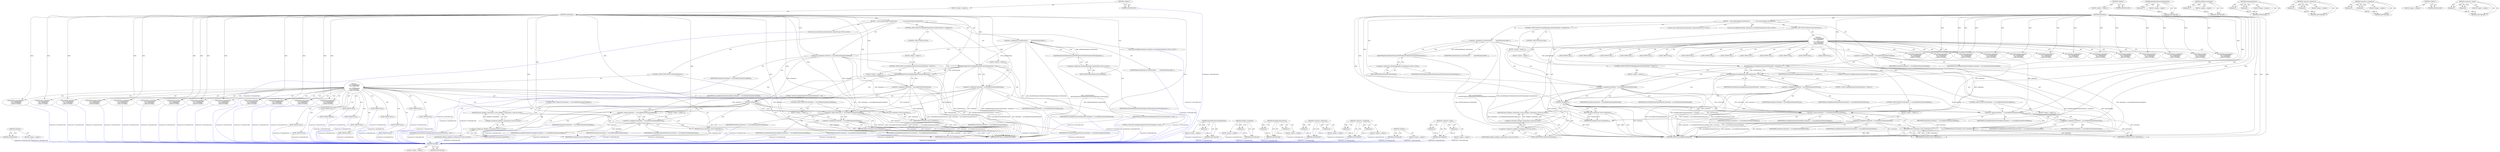digraph "&lt;operator&gt;.equals" {
vulnerable_140 [label=<(METHOD,roleValue)>];
vulnerable_141 [label=<(BLOCK,&lt;empty&gt;,&lt;empty&gt;)>];
vulnerable_142 [label=<(METHOD_RETURN,ANY)>];
vulnerable_6 [label=<(METHOD,&lt;global&gt;)<SUB>1</SUB>>];
vulnerable_7 [label=<(BLOCK,&lt;empty&gt;,&lt;empty&gt;)<SUB>1</SUB>>];
vulnerable_8 [label=<(METHOD,orientation)<SUB>1</SUB>>];
vulnerable_9 [label=<(BLOCK,{
   const AtomicString&amp; ariaOrientation =
    ...,{
   const AtomicString&amp; ariaOrientation =
    ...)<SUB>1</SUB>>];
vulnerable_10 [label="<(LOCAL,const AtomicString ariaOrientation: AtomicString)<SUB>2</SUB>>"];
vulnerable_11 [label=<(&lt;operator&gt;.assignment,&amp; ariaOrientation =
       getAOMPropertyOrARIA...)<SUB>2</SUB>>];
vulnerable_12 [label=<(IDENTIFIER,ariaOrientation,&amp; ariaOrientation =
       getAOMPropertyOrARIA...)<SUB>2</SUB>>];
vulnerable_13 [label=<(getAOMPropertyOrARIAAttribute,getAOMPropertyOrARIAAttribute(AOMStringProperty...)<SUB>3</SUB>>];
vulnerable_14 [label="<(&lt;operator&gt;.fieldAccess,AOMStringProperty::kOrientation)<SUB>3</SUB>>"];
vulnerable_15 [label=<(IDENTIFIER,AOMStringProperty,getAOMPropertyOrARIAAttribute(AOMStringProperty...)<SUB>3</SUB>>];
vulnerable_16 [label=<(FIELD_IDENTIFIER,kOrientation,kOrientation)<SUB>3</SUB>>];
vulnerable_17 [label="<(LOCAL,AccessibilityOrientation orientation: AccessibilityOrientation)<SUB>4</SUB>>"];
vulnerable_18 [label=<(&lt;operator&gt;.assignment,orientation = AccessibilityOrientationUndefined)<SUB>4</SUB>>];
vulnerable_19 [label=<(IDENTIFIER,orientation,orientation = AccessibilityOrientationUndefined)<SUB>4</SUB>>];
vulnerable_20 [label=<(IDENTIFIER,AccessibilityOrientationUndefined,orientation = AccessibilityOrientationUndefined)<SUB>4</SUB>>];
vulnerable_21 [label=<(CONTROL_STRUCTURE,IF,if (equalIgnoringCase(ariaOrientation, &quot;horizontal&quot;)))<SUB>5</SUB>>];
vulnerable_22 [label=<(equalIgnoringCase,equalIgnoringCase(ariaOrientation, &quot;horizontal&quot;))<SUB>5</SUB>>];
vulnerable_23 [label=<(IDENTIFIER,ariaOrientation,equalIgnoringCase(ariaOrientation, &quot;horizontal&quot;))<SUB>5</SUB>>];
vulnerable_24 [label=<(LITERAL,&quot;horizontal&quot;,equalIgnoringCase(ariaOrientation, &quot;horizontal&quot;))<SUB>5</SUB>>];
vulnerable_25 [label=<(BLOCK,&lt;empty&gt;,&lt;empty&gt;)<SUB>6</SUB>>];
vulnerable_26 [label=<(&lt;operator&gt;.assignment,orientation = AccessibilityOrientationHorizontal)<SUB>6</SUB>>];
vulnerable_27 [label=<(IDENTIFIER,orientation,orientation = AccessibilityOrientationHorizontal)<SUB>6</SUB>>];
vulnerable_28 [label=<(IDENTIFIER,AccessibilityOrientationHorizontal,orientation = AccessibilityOrientationHorizontal)<SUB>6</SUB>>];
vulnerable_29 [label=<(CONTROL_STRUCTURE,ELSE,else)<SUB>7</SUB>>];
vulnerable_30 [label=<(BLOCK,&lt;empty&gt;,&lt;empty&gt;)<SUB>7</SUB>>];
vulnerable_31 [label=<(CONTROL_STRUCTURE,IF,if (equalIgnoringCase(ariaOrientation, &quot;vertical&quot;)))<SUB>7</SUB>>];
vulnerable_32 [label=<(equalIgnoringCase,equalIgnoringCase(ariaOrientation, &quot;vertical&quot;))<SUB>7</SUB>>];
vulnerable_33 [label=<(IDENTIFIER,ariaOrientation,equalIgnoringCase(ariaOrientation, &quot;vertical&quot;))<SUB>7</SUB>>];
vulnerable_34 [label=<(LITERAL,&quot;vertical&quot;,equalIgnoringCase(ariaOrientation, &quot;vertical&quot;))<SUB>7</SUB>>];
vulnerable_35 [label=<(BLOCK,&lt;empty&gt;,&lt;empty&gt;)<SUB>8</SUB>>];
vulnerable_36 [label=<(&lt;operator&gt;.assignment,orientation = AccessibilityOrientationVertical)<SUB>8</SUB>>];
vulnerable_37 [label=<(IDENTIFIER,orientation,orientation = AccessibilityOrientationVertical)<SUB>8</SUB>>];
vulnerable_38 [label=<(IDENTIFIER,AccessibilityOrientationVertical,orientation = AccessibilityOrientationVertical)<SUB>8</SUB>>];
vulnerable_39 [label=<(CONTROL_STRUCTURE,SWITCH,switch(roleValue()))<SUB>10</SUB>>];
vulnerable_40 [label=<(roleValue,roleValue())<SUB>10</SUB>>];
vulnerable_41 [label="<(BLOCK,{
    case ComboBoxRole:
    case ListBoxRole:
...,{
    case ComboBoxRole:
    case ListBoxRole:
...)<SUB>10</SUB>>"];
vulnerable_42 [label=<(JUMP_TARGET,case)<SUB>11</SUB>>];
vulnerable_43 [label="<(IDENTIFIER,ComboBoxRole,{
    case ComboBoxRole:
    case ListBoxRole:
...)<SUB>11</SUB>>"];
vulnerable_44 [label=<(JUMP_TARGET,case)<SUB>12</SUB>>];
vulnerable_45 [label="<(IDENTIFIER,ListBoxRole,{
    case ComboBoxRole:
    case ListBoxRole:
...)<SUB>12</SUB>>"];
vulnerable_46 [label=<(JUMP_TARGET,case)<SUB>13</SUB>>];
vulnerable_47 [label="<(IDENTIFIER,MenuRole,{
    case ComboBoxRole:
    case ListBoxRole:
...)<SUB>13</SUB>>"];
vulnerable_48 [label=<(JUMP_TARGET,case)<SUB>14</SUB>>];
vulnerable_49 [label="<(IDENTIFIER,ScrollBarRole,{
    case ComboBoxRole:
    case ListBoxRole:
...)<SUB>14</SUB>>"];
vulnerable_50 [label=<(JUMP_TARGET,case)<SUB>15</SUB>>];
vulnerable_51 [label="<(IDENTIFIER,TreeRole,{
    case ComboBoxRole:
    case ListBoxRole:
...)<SUB>15</SUB>>"];
vulnerable_52 [label=<(CONTROL_STRUCTURE,IF,if (orientation == AccessibilityOrientationUndefined))<SUB>16</SUB>>];
vulnerable_53 [label=<(&lt;operator&gt;.equals,orientation == AccessibilityOrientationUndefined)<SUB>16</SUB>>];
vulnerable_54 [label=<(IDENTIFIER,orientation,orientation == AccessibilityOrientationUndefined)<SUB>16</SUB>>];
vulnerable_55 [label=<(IDENTIFIER,AccessibilityOrientationUndefined,orientation == AccessibilityOrientationUndefined)<SUB>16</SUB>>];
vulnerable_56 [label=<(BLOCK,&lt;empty&gt;,&lt;empty&gt;)<SUB>17</SUB>>];
vulnerable_57 [label=<(&lt;operator&gt;.assignment,orientation = AccessibilityOrientationVertical)<SUB>17</SUB>>];
vulnerable_58 [label=<(IDENTIFIER,orientation,orientation = AccessibilityOrientationVertical)<SUB>17</SUB>>];
vulnerable_59 [label=<(IDENTIFIER,AccessibilityOrientationVertical,orientation = AccessibilityOrientationVertical)<SUB>17</SUB>>];
vulnerable_60 [label=<(RETURN,return orientation;,return orientation;)<SUB>19</SUB>>];
vulnerable_61 [label=<(IDENTIFIER,orientation,return orientation;)<SUB>19</SUB>>];
vulnerable_62 [label=<(JUMP_TARGET,case)<SUB>20</SUB>>];
vulnerable_63 [label="<(IDENTIFIER,MenuBarRole,{
    case ComboBoxRole:
    case ListBoxRole:
...)<SUB>20</SUB>>"];
vulnerable_64 [label=<(JUMP_TARGET,case)<SUB>21</SUB>>];
vulnerable_65 [label="<(IDENTIFIER,SliderRole,{
    case ComboBoxRole:
    case ListBoxRole:
...)<SUB>21</SUB>>"];
vulnerable_66 [label=<(JUMP_TARGET,case)<SUB>22</SUB>>];
vulnerable_67 [label="<(IDENTIFIER,SplitterRole,{
    case ComboBoxRole:
    case ListBoxRole:
...)<SUB>22</SUB>>"];
vulnerable_68 [label=<(JUMP_TARGET,case)<SUB>23</SUB>>];
vulnerable_69 [label="<(IDENTIFIER,TabListRole,{
    case ComboBoxRole:
    case ListBoxRole:
...)<SUB>23</SUB>>"];
vulnerable_70 [label=<(JUMP_TARGET,case)<SUB>24</SUB>>];
vulnerable_71 [label="<(IDENTIFIER,ToolbarRole,{
    case ComboBoxRole:
    case ListBoxRole:
...)<SUB>24</SUB>>"];
vulnerable_72 [label=<(CONTROL_STRUCTURE,IF,if (orientation == AccessibilityOrientationUndefined))<SUB>25</SUB>>];
vulnerable_73 [label=<(&lt;operator&gt;.equals,orientation == AccessibilityOrientationUndefined)<SUB>25</SUB>>];
vulnerable_74 [label=<(IDENTIFIER,orientation,orientation == AccessibilityOrientationUndefined)<SUB>25</SUB>>];
vulnerable_75 [label=<(IDENTIFIER,AccessibilityOrientationUndefined,orientation == AccessibilityOrientationUndefined)<SUB>25</SUB>>];
vulnerable_76 [label=<(BLOCK,&lt;empty&gt;,&lt;empty&gt;)<SUB>26</SUB>>];
vulnerable_77 [label=<(&lt;operator&gt;.assignment,orientation = AccessibilityOrientationHorizontal)<SUB>26</SUB>>];
vulnerable_78 [label=<(IDENTIFIER,orientation,orientation = AccessibilityOrientationHorizontal)<SUB>26</SUB>>];
vulnerable_79 [label=<(IDENTIFIER,AccessibilityOrientationHorizontal,orientation = AccessibilityOrientationHorizontal)<SUB>26</SUB>>];
vulnerable_80 [label=<(RETURN,return orientation;,return orientation;)<SUB>28</SUB>>];
vulnerable_81 [label=<(IDENTIFIER,orientation,return orientation;)<SUB>28</SUB>>];
vulnerable_82 [label=<(JUMP_TARGET,case)<SUB>29</SUB>>];
vulnerable_83 [label="<(IDENTIFIER,RadioGroupRole,{
    case ComboBoxRole:
    case ListBoxRole:
...)<SUB>29</SUB>>"];
vulnerable_84 [label=<(JUMP_TARGET,case)<SUB>30</SUB>>];
vulnerable_85 [label="<(IDENTIFIER,TreeGridRole,{
    case ComboBoxRole:
    case ListBoxRole:
...)<SUB>30</SUB>>"];
vulnerable_86 [label=<(JUMP_TARGET,case)<SUB>31</SUB>>];
vulnerable_87 [label="<(IDENTIFIER,TableRole,{
    case ComboBoxRole:
    case ListBoxRole:
...)<SUB>31</SUB>>"];
vulnerable_88 [label=<(RETURN,return orientation;,return orientation;)<SUB>32</SUB>>];
vulnerable_89 [label=<(IDENTIFIER,orientation,return orientation;)<SUB>32</SUB>>];
vulnerable_90 [label=<(JUMP_TARGET,default)<SUB>33</SUB>>];
vulnerable_91 [label="<(RETURN,return AXObject::orientation();,return AXObject::orientation();)<SUB>34</SUB>>"];
vulnerable_92 [label="<(AXObject.orientation,AXObject::orientation())<SUB>34</SUB>>"];
vulnerable_93 [label="<(&lt;operator&gt;.fieldAccess,AXObject::orientation)<SUB>34</SUB>>"];
vulnerable_94 [label="<(IDENTIFIER,AXObject,AXObject::orientation())<SUB>34</SUB>>"];
vulnerable_95 [label=<(FIELD_IDENTIFIER,orientation,orientation)<SUB>34</SUB>>];
vulnerable_96 [label=<(METHOD_RETURN,AccessibilityOrientation)<SUB>1</SUB>>];
vulnerable_98 [label=<(METHOD_RETURN,ANY)<SUB>1</SUB>>];
vulnerable_126 [label=<(METHOD,getAOMPropertyOrARIAAttribute)>];
vulnerable_127 [label=<(PARAM,p1)>];
vulnerable_128 [label=<(BLOCK,&lt;empty&gt;,&lt;empty&gt;)>];
vulnerable_129 [label=<(METHOD_RETURN,ANY)>];
vulnerable_148 [label=<(METHOD,AXObject.orientation)>];
vulnerable_149 [label=<(PARAM,p1)>];
vulnerable_150 [label=<(BLOCK,&lt;empty&gt;,&lt;empty&gt;)>];
vulnerable_151 [label=<(METHOD_RETURN,ANY)>];
vulnerable_135 [label=<(METHOD,equalIgnoringCase)>];
vulnerable_136 [label=<(PARAM,p1)>];
vulnerable_137 [label=<(PARAM,p2)>];
vulnerable_138 [label=<(BLOCK,&lt;empty&gt;,&lt;empty&gt;)>];
vulnerable_139 [label=<(METHOD_RETURN,ANY)>];
vulnerable_130 [label=<(METHOD,&lt;operator&gt;.fieldAccess)>];
vulnerable_131 [label=<(PARAM,p1)>];
vulnerable_132 [label=<(PARAM,p2)>];
vulnerable_133 [label=<(BLOCK,&lt;empty&gt;,&lt;empty&gt;)>];
vulnerable_134 [label=<(METHOD_RETURN,ANY)>];
vulnerable_121 [label=<(METHOD,&lt;operator&gt;.assignment)>];
vulnerable_122 [label=<(PARAM,p1)>];
vulnerable_123 [label=<(PARAM,p2)>];
vulnerable_124 [label=<(BLOCK,&lt;empty&gt;,&lt;empty&gt;)>];
vulnerable_125 [label=<(METHOD_RETURN,ANY)>];
vulnerable_115 [label=<(METHOD,&lt;global&gt;)<SUB>1</SUB>>];
vulnerable_116 [label=<(BLOCK,&lt;empty&gt;,&lt;empty&gt;)>];
vulnerable_117 [label=<(METHOD_RETURN,ANY)>];
vulnerable_143 [label=<(METHOD,&lt;operator&gt;.equals)>];
vulnerable_144 [label=<(PARAM,p1)>];
vulnerable_145 [label=<(PARAM,p2)>];
vulnerable_146 [label=<(BLOCK,&lt;empty&gt;,&lt;empty&gt;)>];
vulnerable_147 [label=<(METHOD_RETURN,ANY)>];
fixed_140 [label=<(METHOD,roleValue)>];
fixed_141 [label=<(BLOCK,&lt;empty&gt;,&lt;empty&gt;)>];
fixed_142 [label=<(METHOD_RETURN,ANY)>];
fixed_6 [label=<(METHOD,&lt;global&gt;)<SUB>1</SUB>>];
fixed_7 [label=<(BLOCK,&lt;empty&gt;,&lt;empty&gt;)<SUB>1</SUB>>];
fixed_8 [label=<(METHOD,orientation)<SUB>1</SUB>>];
fixed_9 [label=<(BLOCK,{
   const AtomicString&amp; ariaOrientation =
    ...,{
   const AtomicString&amp; ariaOrientation =
    ...)<SUB>1</SUB>>];
fixed_10 [label="<(LOCAL,const AtomicString ariaOrientation: AtomicString)<SUB>2</SUB>>"];
fixed_11 [label=<(&lt;operator&gt;.assignment,&amp; ariaOrientation =
       getAOMPropertyOrARIA...)<SUB>2</SUB>>];
fixed_12 [label=<(IDENTIFIER,ariaOrientation,&amp; ariaOrientation =
       getAOMPropertyOrARIA...)<SUB>2</SUB>>];
fixed_13 [label=<(getAOMPropertyOrARIAAttribute,getAOMPropertyOrARIAAttribute(AOMStringProperty...)<SUB>3</SUB>>];
fixed_14 [label="<(&lt;operator&gt;.fieldAccess,AOMStringProperty::kOrientation)<SUB>3</SUB>>"];
fixed_15 [label=<(IDENTIFIER,AOMStringProperty,getAOMPropertyOrARIAAttribute(AOMStringProperty...)<SUB>3</SUB>>];
fixed_16 [label=<(FIELD_IDENTIFIER,kOrientation,kOrientation)<SUB>3</SUB>>];
fixed_17 [label="<(LOCAL,AccessibilityOrientation orientation: AccessibilityOrientation)<SUB>4</SUB>>"];
fixed_18 [label=<(&lt;operator&gt;.assignment,orientation = AccessibilityOrientationUndefined)<SUB>4</SUB>>];
fixed_19 [label=<(IDENTIFIER,orientation,orientation = AccessibilityOrientationUndefined)<SUB>4</SUB>>];
fixed_20 [label=<(IDENTIFIER,AccessibilityOrientationUndefined,orientation = AccessibilityOrientationUndefined)<SUB>4</SUB>>];
fixed_21 [label=<(CONTROL_STRUCTURE,IF,if (equalIgnoringASCIICase(ariaOrientation, &quot;horizontal&quot;)))<SUB>5</SUB>>];
fixed_22 [label=<(equalIgnoringASCIICase,equalIgnoringASCIICase(ariaOrientation, &quot;horizo...)<SUB>5</SUB>>];
fixed_23 [label=<(IDENTIFIER,ariaOrientation,equalIgnoringASCIICase(ariaOrientation, &quot;horizo...)<SUB>5</SUB>>];
fixed_24 [label=<(LITERAL,&quot;horizontal&quot;,equalIgnoringASCIICase(ariaOrientation, &quot;horizo...)<SUB>5</SUB>>];
fixed_25 [label=<(BLOCK,&lt;empty&gt;,&lt;empty&gt;)<SUB>6</SUB>>];
fixed_26 [label=<(&lt;operator&gt;.assignment,orientation = AccessibilityOrientationHorizontal)<SUB>6</SUB>>];
fixed_27 [label=<(IDENTIFIER,orientation,orientation = AccessibilityOrientationHorizontal)<SUB>6</SUB>>];
fixed_28 [label=<(IDENTIFIER,AccessibilityOrientationHorizontal,orientation = AccessibilityOrientationHorizontal)<SUB>6</SUB>>];
fixed_29 [label=<(CONTROL_STRUCTURE,ELSE,else)<SUB>7</SUB>>];
fixed_30 [label=<(BLOCK,&lt;empty&gt;,&lt;empty&gt;)<SUB>7</SUB>>];
fixed_31 [label=<(CONTROL_STRUCTURE,IF,if (equalIgnoringASCIICase(ariaOrientation, &quot;vertical&quot;)))<SUB>7</SUB>>];
fixed_32 [label=<(equalIgnoringASCIICase,equalIgnoringASCIICase(ariaOrientation, &quot;vertic...)<SUB>7</SUB>>];
fixed_33 [label=<(IDENTIFIER,ariaOrientation,equalIgnoringASCIICase(ariaOrientation, &quot;vertic...)<SUB>7</SUB>>];
fixed_34 [label=<(LITERAL,&quot;vertical&quot;,equalIgnoringASCIICase(ariaOrientation, &quot;vertic...)<SUB>7</SUB>>];
fixed_35 [label=<(BLOCK,&lt;empty&gt;,&lt;empty&gt;)<SUB>8</SUB>>];
fixed_36 [label=<(&lt;operator&gt;.assignment,orientation = AccessibilityOrientationVertical)<SUB>8</SUB>>];
fixed_37 [label=<(IDENTIFIER,orientation,orientation = AccessibilityOrientationVertical)<SUB>8</SUB>>];
fixed_38 [label=<(IDENTIFIER,AccessibilityOrientationVertical,orientation = AccessibilityOrientationVertical)<SUB>8</SUB>>];
fixed_39 [label=<(CONTROL_STRUCTURE,SWITCH,switch(roleValue()))<SUB>10</SUB>>];
fixed_40 [label=<(roleValue,roleValue())<SUB>10</SUB>>];
fixed_41 [label="<(BLOCK,{
    case ComboBoxRole:
    case ListBoxRole:
...,{
    case ComboBoxRole:
    case ListBoxRole:
...)<SUB>10</SUB>>"];
fixed_42 [label=<(JUMP_TARGET,case)<SUB>11</SUB>>];
fixed_43 [label="<(IDENTIFIER,ComboBoxRole,{
    case ComboBoxRole:
    case ListBoxRole:
...)<SUB>11</SUB>>"];
fixed_44 [label=<(JUMP_TARGET,case)<SUB>12</SUB>>];
fixed_45 [label="<(IDENTIFIER,ListBoxRole,{
    case ComboBoxRole:
    case ListBoxRole:
...)<SUB>12</SUB>>"];
fixed_46 [label=<(JUMP_TARGET,case)<SUB>13</SUB>>];
fixed_47 [label="<(IDENTIFIER,MenuRole,{
    case ComboBoxRole:
    case ListBoxRole:
...)<SUB>13</SUB>>"];
fixed_48 [label=<(JUMP_TARGET,case)<SUB>14</SUB>>];
fixed_49 [label="<(IDENTIFIER,ScrollBarRole,{
    case ComboBoxRole:
    case ListBoxRole:
...)<SUB>14</SUB>>"];
fixed_50 [label=<(JUMP_TARGET,case)<SUB>15</SUB>>];
fixed_51 [label="<(IDENTIFIER,TreeRole,{
    case ComboBoxRole:
    case ListBoxRole:
...)<SUB>15</SUB>>"];
fixed_52 [label=<(CONTROL_STRUCTURE,IF,if (orientation == AccessibilityOrientationUndefined))<SUB>16</SUB>>];
fixed_53 [label=<(&lt;operator&gt;.equals,orientation == AccessibilityOrientationUndefined)<SUB>16</SUB>>];
fixed_54 [label=<(IDENTIFIER,orientation,orientation == AccessibilityOrientationUndefined)<SUB>16</SUB>>];
fixed_55 [label=<(IDENTIFIER,AccessibilityOrientationUndefined,orientation == AccessibilityOrientationUndefined)<SUB>16</SUB>>];
fixed_56 [label=<(BLOCK,&lt;empty&gt;,&lt;empty&gt;)<SUB>17</SUB>>];
fixed_57 [label=<(&lt;operator&gt;.assignment,orientation = AccessibilityOrientationVertical)<SUB>17</SUB>>];
fixed_58 [label=<(IDENTIFIER,orientation,orientation = AccessibilityOrientationVertical)<SUB>17</SUB>>];
fixed_59 [label=<(IDENTIFIER,AccessibilityOrientationVertical,orientation = AccessibilityOrientationVertical)<SUB>17</SUB>>];
fixed_60 [label=<(RETURN,return orientation;,return orientation;)<SUB>19</SUB>>];
fixed_61 [label=<(IDENTIFIER,orientation,return orientation;)<SUB>19</SUB>>];
fixed_62 [label=<(JUMP_TARGET,case)<SUB>20</SUB>>];
fixed_63 [label="<(IDENTIFIER,MenuBarRole,{
    case ComboBoxRole:
    case ListBoxRole:
...)<SUB>20</SUB>>"];
fixed_64 [label=<(JUMP_TARGET,case)<SUB>21</SUB>>];
fixed_65 [label="<(IDENTIFIER,SliderRole,{
    case ComboBoxRole:
    case ListBoxRole:
...)<SUB>21</SUB>>"];
fixed_66 [label=<(JUMP_TARGET,case)<SUB>22</SUB>>];
fixed_67 [label="<(IDENTIFIER,SplitterRole,{
    case ComboBoxRole:
    case ListBoxRole:
...)<SUB>22</SUB>>"];
fixed_68 [label=<(JUMP_TARGET,case)<SUB>23</SUB>>];
fixed_69 [label="<(IDENTIFIER,TabListRole,{
    case ComboBoxRole:
    case ListBoxRole:
...)<SUB>23</SUB>>"];
fixed_70 [label=<(JUMP_TARGET,case)<SUB>24</SUB>>];
fixed_71 [label="<(IDENTIFIER,ToolbarRole,{
    case ComboBoxRole:
    case ListBoxRole:
...)<SUB>24</SUB>>"];
fixed_72 [label=<(CONTROL_STRUCTURE,IF,if (orientation == AccessibilityOrientationUndefined))<SUB>25</SUB>>];
fixed_73 [label=<(&lt;operator&gt;.equals,orientation == AccessibilityOrientationUndefined)<SUB>25</SUB>>];
fixed_74 [label=<(IDENTIFIER,orientation,orientation == AccessibilityOrientationUndefined)<SUB>25</SUB>>];
fixed_75 [label=<(IDENTIFIER,AccessibilityOrientationUndefined,orientation == AccessibilityOrientationUndefined)<SUB>25</SUB>>];
fixed_76 [label=<(BLOCK,&lt;empty&gt;,&lt;empty&gt;)<SUB>26</SUB>>];
fixed_77 [label=<(&lt;operator&gt;.assignment,orientation = AccessibilityOrientationHorizontal)<SUB>26</SUB>>];
fixed_78 [label=<(IDENTIFIER,orientation,orientation = AccessibilityOrientationHorizontal)<SUB>26</SUB>>];
fixed_79 [label=<(IDENTIFIER,AccessibilityOrientationHorizontal,orientation = AccessibilityOrientationHorizontal)<SUB>26</SUB>>];
fixed_80 [label=<(RETURN,return orientation;,return orientation;)<SUB>28</SUB>>];
fixed_81 [label=<(IDENTIFIER,orientation,return orientation;)<SUB>28</SUB>>];
fixed_82 [label=<(JUMP_TARGET,case)<SUB>29</SUB>>];
fixed_83 [label="<(IDENTIFIER,RadioGroupRole,{
    case ComboBoxRole:
    case ListBoxRole:
...)<SUB>29</SUB>>"];
fixed_84 [label=<(JUMP_TARGET,case)<SUB>30</SUB>>];
fixed_85 [label="<(IDENTIFIER,TreeGridRole,{
    case ComboBoxRole:
    case ListBoxRole:
...)<SUB>30</SUB>>"];
fixed_86 [label=<(JUMP_TARGET,case)<SUB>31</SUB>>];
fixed_87 [label="<(IDENTIFIER,TableRole,{
    case ComboBoxRole:
    case ListBoxRole:
...)<SUB>31</SUB>>"];
fixed_88 [label=<(RETURN,return orientation;,return orientation;)<SUB>32</SUB>>];
fixed_89 [label=<(IDENTIFIER,orientation,return orientation;)<SUB>32</SUB>>];
fixed_90 [label=<(JUMP_TARGET,default)<SUB>33</SUB>>];
fixed_91 [label="<(RETURN,return AXObject::orientation();,return AXObject::orientation();)<SUB>34</SUB>>"];
fixed_92 [label="<(AXObject.orientation,AXObject::orientation())<SUB>34</SUB>>"];
fixed_93 [label="<(&lt;operator&gt;.fieldAccess,AXObject::orientation)<SUB>34</SUB>>"];
fixed_94 [label="<(IDENTIFIER,AXObject,AXObject::orientation())<SUB>34</SUB>>"];
fixed_95 [label=<(FIELD_IDENTIFIER,orientation,orientation)<SUB>34</SUB>>];
fixed_96 [label=<(METHOD_RETURN,AccessibilityOrientation)<SUB>1</SUB>>];
fixed_98 [label=<(METHOD_RETURN,ANY)<SUB>1</SUB>>];
fixed_126 [label=<(METHOD,getAOMPropertyOrARIAAttribute)>];
fixed_127 [label=<(PARAM,p1)>];
fixed_128 [label=<(BLOCK,&lt;empty&gt;,&lt;empty&gt;)>];
fixed_129 [label=<(METHOD_RETURN,ANY)>];
fixed_148 [label=<(METHOD,AXObject.orientation)>];
fixed_149 [label=<(PARAM,p1)>];
fixed_150 [label=<(BLOCK,&lt;empty&gt;,&lt;empty&gt;)>];
fixed_151 [label=<(METHOD_RETURN,ANY)>];
fixed_135 [label=<(METHOD,equalIgnoringASCIICase)>];
fixed_136 [label=<(PARAM,p1)>];
fixed_137 [label=<(PARAM,p2)>];
fixed_138 [label=<(BLOCK,&lt;empty&gt;,&lt;empty&gt;)>];
fixed_139 [label=<(METHOD_RETURN,ANY)>];
fixed_130 [label=<(METHOD,&lt;operator&gt;.fieldAccess)>];
fixed_131 [label=<(PARAM,p1)>];
fixed_132 [label=<(PARAM,p2)>];
fixed_133 [label=<(BLOCK,&lt;empty&gt;,&lt;empty&gt;)>];
fixed_134 [label=<(METHOD_RETURN,ANY)>];
fixed_121 [label=<(METHOD,&lt;operator&gt;.assignment)>];
fixed_122 [label=<(PARAM,p1)>];
fixed_123 [label=<(PARAM,p2)>];
fixed_124 [label=<(BLOCK,&lt;empty&gt;,&lt;empty&gt;)>];
fixed_125 [label=<(METHOD_RETURN,ANY)>];
fixed_115 [label=<(METHOD,&lt;global&gt;)<SUB>1</SUB>>];
fixed_116 [label=<(BLOCK,&lt;empty&gt;,&lt;empty&gt;)>];
fixed_117 [label=<(METHOD_RETURN,ANY)>];
fixed_143 [label=<(METHOD,&lt;operator&gt;.equals)>];
fixed_144 [label=<(PARAM,p1)>];
fixed_145 [label=<(PARAM,p2)>];
fixed_146 [label=<(BLOCK,&lt;empty&gt;,&lt;empty&gt;)>];
fixed_147 [label=<(METHOD_RETURN,ANY)>];
vulnerable_140 -> vulnerable_141  [key=0, label="AST: "];
vulnerable_140 -> vulnerable_142  [key=0, label="AST: "];
vulnerable_140 -> vulnerable_142  [key=1, label="CFG: "];
vulnerable_6 -> vulnerable_7  [key=0, label="AST: "];
vulnerable_6 -> vulnerable_98  [key=0, label="AST: "];
vulnerable_6 -> vulnerable_98  [key=1, label="CFG: "];
vulnerable_7 -> vulnerable_8  [key=0, label="AST: "];
vulnerable_8 -> vulnerable_9  [key=0, label="AST: "];
vulnerable_8 -> vulnerable_96  [key=0, label="AST: "];
vulnerable_8 -> vulnerable_16  [key=0, label="CFG: "];
vulnerable_8 -> vulnerable_18  [key=0, label="DDG: "];
vulnerable_8 -> vulnerable_40  [key=0, label="DDG: "];
vulnerable_8 -> vulnerable_22  [key=0, label="DDG: "];
vulnerable_8 -> vulnerable_26  [key=0, label="DDG: "];
vulnerable_8 -> vulnerable_43  [key=0, label="DDG: "];
vulnerable_8 -> vulnerable_45  [key=0, label="DDG: "];
vulnerable_8 -> vulnerable_47  [key=0, label="DDG: "];
vulnerable_8 -> vulnerable_49  [key=0, label="DDG: "];
vulnerable_8 -> vulnerable_51  [key=0, label="DDG: "];
vulnerable_8 -> vulnerable_63  [key=0, label="DDG: "];
vulnerable_8 -> vulnerable_65  [key=0, label="DDG: "];
vulnerable_8 -> vulnerable_67  [key=0, label="DDG: "];
vulnerable_8 -> vulnerable_69  [key=0, label="DDG: "];
vulnerable_8 -> vulnerable_71  [key=0, label="DDG: "];
vulnerable_8 -> vulnerable_83  [key=0, label="DDG: "];
vulnerable_8 -> vulnerable_85  [key=0, label="DDG: "];
vulnerable_8 -> vulnerable_87  [key=0, label="DDG: "];
vulnerable_8 -> vulnerable_61  [key=0, label="DDG: "];
vulnerable_8 -> vulnerable_81  [key=0, label="DDG: "];
vulnerable_8 -> vulnerable_89  [key=0, label="DDG: "];
vulnerable_8 -> vulnerable_53  [key=0, label="DDG: "];
vulnerable_8 -> vulnerable_57  [key=0, label="DDG: "];
vulnerable_8 -> vulnerable_73  [key=0, label="DDG: "];
vulnerable_8 -> vulnerable_77  [key=0, label="DDG: "];
vulnerable_8 -> vulnerable_32  [key=0, label="DDG: "];
vulnerable_8 -> vulnerable_36  [key=0, label="DDG: "];
vulnerable_9 -> vulnerable_10  [key=0, label="AST: "];
vulnerable_9 -> vulnerable_11  [key=0, label="AST: "];
vulnerable_9 -> vulnerable_17  [key=0, label="AST: "];
vulnerable_9 -> vulnerable_18  [key=0, label="AST: "];
vulnerable_9 -> vulnerable_21  [key=0, label="AST: "];
vulnerable_9 -> vulnerable_39  [key=0, label="AST: "];
vulnerable_11 -> vulnerable_12  [key=0, label="AST: "];
vulnerable_11 -> vulnerable_13  [key=0, label="AST: "];
vulnerable_11 -> vulnerable_18  [key=0, label="CFG: "];
vulnerable_11 -> vulnerable_96  [key=0, label="DDG: getAOMPropertyOrARIAAttribute(AOMStringProperty::kOrientation)"];
vulnerable_11 -> vulnerable_96  [key=1, label="DDG: &amp; ariaOrientation =
       getAOMPropertyOrARIAAttribute(AOMStringProperty::kOrientation)"];
vulnerable_11 -> vulnerable_22  [key=0, label="DDG: ariaOrientation"];
vulnerable_13 -> vulnerable_14  [key=0, label="AST: "];
vulnerable_13 -> vulnerable_11  [key=0, label="CFG: "];
vulnerable_13 -> vulnerable_11  [key=1, label="DDG: AOMStringProperty::kOrientation"];
vulnerable_13 -> vulnerable_96  [key=0, label="DDG: AOMStringProperty::kOrientation"];
vulnerable_14 -> vulnerable_15  [key=0, label="AST: "];
vulnerable_14 -> vulnerable_16  [key=0, label="AST: "];
vulnerable_14 -> vulnerable_13  [key=0, label="CFG: "];
vulnerable_16 -> vulnerable_14  [key=0, label="CFG: "];
vulnerable_18 -> vulnerable_19  [key=0, label="AST: "];
vulnerable_18 -> vulnerable_20  [key=0, label="AST: "];
vulnerable_18 -> vulnerable_22  [key=0, label="CFG: "];
vulnerable_18 -> vulnerable_96  [key=0, label="DDG: orientation = AccessibilityOrientationUndefined"];
vulnerable_18 -> vulnerable_89  [key=0, label="DDG: orientation"];
vulnerable_18 -> vulnerable_53  [key=0, label="DDG: orientation"];
vulnerable_18 -> vulnerable_73  [key=0, label="DDG: orientation"];
vulnerable_21 -> vulnerable_22  [key=0, label="AST: "];
vulnerable_21 -> vulnerable_25  [key=0, label="AST: "];
vulnerable_21 -> vulnerable_29  [key=0, label="AST: "];
vulnerable_22 -> vulnerable_23  [key=0, label="AST: "];
vulnerable_22 -> vulnerable_24  [key=0, label="AST: "];
vulnerable_22 -> vulnerable_26  [key=0, label="CFG: "];
vulnerable_22 -> vulnerable_26  [key=1, label="CDG: "];
vulnerable_22 -> vulnerable_32  [key=0, label="CFG: "];
vulnerable_22 -> vulnerable_32  [key=1, label="DDG: ariaOrientation"];
vulnerable_22 -> vulnerable_32  [key=2, label="CDG: "];
vulnerable_22 -> vulnerable_96  [key=0, label="DDG: ariaOrientation"];
vulnerable_22 -> vulnerable_96  [key=1, label="DDG: equalIgnoringCase(ariaOrientation, &quot;horizontal&quot;)"];
vulnerable_25 -> vulnerable_26  [key=0, label="AST: "];
vulnerable_26 -> vulnerable_27  [key=0, label="AST: "];
vulnerable_26 -> vulnerable_28  [key=0, label="AST: "];
vulnerable_26 -> vulnerable_40  [key=0, label="CFG: "];
vulnerable_26 -> vulnerable_96  [key=0, label="DDG: AccessibilityOrientationHorizontal"];
vulnerable_26 -> vulnerable_96  [key=1, label="DDG: orientation = AccessibilityOrientationHorizontal"];
vulnerable_26 -> vulnerable_89  [key=0, label="DDG: orientation"];
vulnerable_26 -> vulnerable_53  [key=0, label="DDG: orientation"];
vulnerable_26 -> vulnerable_73  [key=0, label="DDG: orientation"];
vulnerable_29 -> vulnerable_30  [key=0, label="AST: "];
vulnerable_30 -> vulnerable_31  [key=0, label="AST: "];
vulnerable_31 -> vulnerable_32  [key=0, label="AST: "];
vulnerable_31 -> vulnerable_35  [key=0, label="AST: "];
vulnerable_32 -> vulnerable_33  [key=0, label="AST: "];
vulnerable_32 -> vulnerable_34  [key=0, label="AST: "];
vulnerable_32 -> vulnerable_40  [key=0, label="CFG: "];
vulnerable_32 -> vulnerable_36  [key=0, label="CFG: "];
vulnerable_32 -> vulnerable_36  [key=1, label="CDG: "];
vulnerable_32 -> vulnerable_96  [key=0, label="DDG: ariaOrientation"];
vulnerable_32 -> vulnerable_96  [key=1, label="DDG: equalIgnoringCase(ariaOrientation, &quot;vertical&quot;)"];
vulnerable_35 -> vulnerable_36  [key=0, label="AST: "];
vulnerable_36 -> vulnerable_37  [key=0, label="AST: "];
vulnerable_36 -> vulnerable_38  [key=0, label="AST: "];
vulnerable_36 -> vulnerable_40  [key=0, label="CFG: "];
vulnerable_36 -> vulnerable_96  [key=0, label="DDG: AccessibilityOrientationVertical"];
vulnerable_36 -> vulnerable_96  [key=1, label="DDG: orientation = AccessibilityOrientationVertical"];
vulnerable_36 -> vulnerable_89  [key=0, label="DDG: orientation"];
vulnerable_36 -> vulnerable_53  [key=0, label="DDG: orientation"];
vulnerable_36 -> vulnerable_73  [key=0, label="DDG: orientation"];
vulnerable_39 -> vulnerable_40  [key=0, label="AST: "];
vulnerable_39 -> vulnerable_41  [key=0, label="AST: "];
vulnerable_40 -> vulnerable_53  [key=0, label="CFG: "];
vulnerable_40 -> vulnerable_53  [key=1, label="CDG: "];
vulnerable_40 -> vulnerable_73  [key=0, label="CFG: "];
vulnerable_40 -> vulnerable_73  [key=1, label="CDG: "];
vulnerable_40 -> vulnerable_88  [key=0, label="CFG: "];
vulnerable_40 -> vulnerable_88  [key=1, label="CDG: "];
vulnerable_40 -> vulnerable_95  [key=0, label="CFG: "];
vulnerable_40 -> vulnerable_95  [key=1, label="CDG: "];
vulnerable_40 -> vulnerable_96  [key=0, label="DDG: roleValue()"];
vulnerable_40 -> vulnerable_60  [key=0, label="CDG: "];
vulnerable_40 -> vulnerable_92  [key=0, label="CDG: "];
vulnerable_40 -> vulnerable_91  [key=0, label="CDG: "];
vulnerable_40 -> vulnerable_93  [key=0, label="CDG: "];
vulnerable_40 -> vulnerable_80  [key=0, label="CDG: "];
vulnerable_41 -> vulnerable_42  [key=0, label="AST: "];
vulnerable_41 -> vulnerable_43  [key=0, label="AST: "];
vulnerable_41 -> vulnerable_44  [key=0, label="AST: "];
vulnerable_41 -> vulnerable_45  [key=0, label="AST: "];
vulnerable_41 -> vulnerable_46  [key=0, label="AST: "];
vulnerable_41 -> vulnerable_47  [key=0, label="AST: "];
vulnerable_41 -> vulnerable_48  [key=0, label="AST: "];
vulnerable_41 -> vulnerable_49  [key=0, label="AST: "];
vulnerable_41 -> vulnerable_50  [key=0, label="AST: "];
vulnerable_41 -> vulnerable_51  [key=0, label="AST: "];
vulnerable_41 -> vulnerable_52  [key=0, label="AST: "];
vulnerable_41 -> vulnerable_60  [key=0, label="AST: "];
vulnerable_41 -> vulnerable_62  [key=0, label="AST: "];
vulnerable_41 -> vulnerable_63  [key=0, label="AST: "];
vulnerable_41 -> vulnerable_64  [key=0, label="AST: "];
vulnerable_41 -> vulnerable_65  [key=0, label="AST: "];
vulnerable_41 -> vulnerable_66  [key=0, label="AST: "];
vulnerable_41 -> vulnerable_67  [key=0, label="AST: "];
vulnerable_41 -> vulnerable_68  [key=0, label="AST: "];
vulnerable_41 -> vulnerable_69  [key=0, label="AST: "];
vulnerable_41 -> vulnerable_70  [key=0, label="AST: "];
vulnerable_41 -> vulnerable_71  [key=0, label="AST: "];
vulnerable_41 -> vulnerable_72  [key=0, label="AST: "];
vulnerable_41 -> vulnerable_80  [key=0, label="AST: "];
vulnerable_41 -> vulnerable_82  [key=0, label="AST: "];
vulnerable_41 -> vulnerable_83  [key=0, label="AST: "];
vulnerable_41 -> vulnerable_84  [key=0, label="AST: "];
vulnerable_41 -> vulnerable_85  [key=0, label="AST: "];
vulnerable_41 -> vulnerable_86  [key=0, label="AST: "];
vulnerable_41 -> vulnerable_87  [key=0, label="AST: "];
vulnerable_41 -> vulnerable_88  [key=0, label="AST: "];
vulnerable_41 -> vulnerable_90  [key=0, label="AST: "];
vulnerable_41 -> vulnerable_91  [key=0, label="AST: "];
vulnerable_52 -> vulnerable_53  [key=0, label="AST: "];
vulnerable_52 -> vulnerable_56  [key=0, label="AST: "];
vulnerable_53 -> vulnerable_54  [key=0, label="AST: "];
vulnerable_53 -> vulnerable_55  [key=0, label="AST: "];
vulnerable_53 -> vulnerable_57  [key=0, label="CFG: "];
vulnerable_53 -> vulnerable_57  [key=1, label="CDG: "];
vulnerable_53 -> vulnerable_60  [key=0, label="CFG: "];
vulnerable_53 -> vulnerable_96  [key=0, label="DDG: orientation"];
vulnerable_53 -> vulnerable_96  [key=1, label="DDG: AccessibilityOrientationUndefined"];
vulnerable_53 -> vulnerable_96  [key=2, label="DDG: orientation == AccessibilityOrientationUndefined"];
vulnerable_53 -> vulnerable_61  [key=0, label="DDG: orientation"];
vulnerable_56 -> vulnerable_57  [key=0, label="AST: "];
vulnerable_57 -> vulnerable_58  [key=0, label="AST: "];
vulnerable_57 -> vulnerable_59  [key=0, label="AST: "];
vulnerable_57 -> vulnerable_60  [key=0, label="CFG: "];
vulnerable_57 -> vulnerable_96  [key=0, label="DDG: orientation"];
vulnerable_57 -> vulnerable_96  [key=1, label="DDG: AccessibilityOrientationVertical"];
vulnerable_57 -> vulnerable_96  [key=2, label="DDG: orientation = AccessibilityOrientationVertical"];
vulnerable_57 -> vulnerable_61  [key=0, label="DDG: orientation"];
vulnerable_60 -> vulnerable_61  [key=0, label="AST: "];
vulnerable_60 -> vulnerable_96  [key=0, label="CFG: "];
vulnerable_60 -> vulnerable_96  [key=1, label="DDG: &lt;RET&gt;"];
vulnerable_61 -> vulnerable_60  [key=0, label="DDG: orientation"];
vulnerable_72 -> vulnerable_73  [key=0, label="AST: "];
vulnerable_72 -> vulnerable_76  [key=0, label="AST: "];
vulnerable_73 -> vulnerable_74  [key=0, label="AST: "];
vulnerable_73 -> vulnerable_75  [key=0, label="AST: "];
vulnerable_73 -> vulnerable_77  [key=0, label="CFG: "];
vulnerable_73 -> vulnerable_77  [key=1, label="CDG: "];
vulnerable_73 -> vulnerable_80  [key=0, label="CFG: "];
vulnerable_73 -> vulnerable_81  [key=0, label="DDG: orientation"];
vulnerable_76 -> vulnerable_77  [key=0, label="AST: "];
vulnerable_77 -> vulnerable_78  [key=0, label="AST: "];
vulnerable_77 -> vulnerable_79  [key=0, label="AST: "];
vulnerable_77 -> vulnerable_80  [key=0, label="CFG: "];
vulnerable_77 -> vulnerable_81  [key=0, label="DDG: orientation"];
vulnerable_80 -> vulnerable_81  [key=0, label="AST: "];
vulnerable_80 -> vulnerable_96  [key=0, label="CFG: "];
vulnerable_80 -> vulnerable_96  [key=1, label="DDG: &lt;RET&gt;"];
vulnerable_81 -> vulnerable_80  [key=0, label="DDG: orientation"];
vulnerable_88 -> vulnerable_89  [key=0, label="AST: "];
vulnerable_88 -> vulnerable_96  [key=0, label="CFG: "];
vulnerable_88 -> vulnerable_96  [key=1, label="DDG: &lt;RET&gt;"];
vulnerable_89 -> vulnerable_88  [key=0, label="DDG: orientation"];
vulnerable_91 -> vulnerable_92  [key=0, label="AST: "];
vulnerable_91 -> vulnerable_96  [key=0, label="CFG: "];
vulnerable_91 -> vulnerable_96  [key=1, label="DDG: &lt;RET&gt;"];
vulnerable_92 -> vulnerable_93  [key=0, label="AST: "];
vulnerable_92 -> vulnerable_91  [key=0, label="CFG: "];
vulnerable_92 -> vulnerable_91  [key=1, label="DDG: AXObject::orientation()"];
vulnerable_93 -> vulnerable_94  [key=0, label="AST: "];
vulnerable_93 -> vulnerable_95  [key=0, label="AST: "];
vulnerable_93 -> vulnerable_92  [key=0, label="CFG: "];
vulnerable_95 -> vulnerable_93  [key=0, label="CFG: "];
vulnerable_126 -> vulnerable_127  [key=0, label="AST: "];
vulnerable_126 -> vulnerable_127  [key=1, label="DDG: "];
vulnerable_126 -> vulnerable_128  [key=0, label="AST: "];
vulnerable_126 -> vulnerable_129  [key=0, label="AST: "];
vulnerable_126 -> vulnerable_129  [key=1, label="CFG: "];
vulnerable_127 -> vulnerable_129  [key=0, label="DDG: p1"];
vulnerable_148 -> vulnerable_149  [key=0, label="AST: "];
vulnerable_148 -> vulnerable_149  [key=1, label="DDG: "];
vulnerable_148 -> vulnerable_150  [key=0, label="AST: "];
vulnerable_148 -> vulnerable_151  [key=0, label="AST: "];
vulnerable_148 -> vulnerable_151  [key=1, label="CFG: "];
vulnerable_149 -> vulnerable_151  [key=0, label="DDG: p1"];
vulnerable_135 -> vulnerable_136  [key=0, label="AST: "];
vulnerable_135 -> vulnerable_136  [key=1, label="DDG: "];
vulnerable_135 -> vulnerable_138  [key=0, label="AST: "];
vulnerable_135 -> vulnerable_137  [key=0, label="AST: "];
vulnerable_135 -> vulnerable_137  [key=1, label="DDG: "];
vulnerable_135 -> vulnerable_139  [key=0, label="AST: "];
vulnerable_135 -> vulnerable_139  [key=1, label="CFG: "];
vulnerable_136 -> vulnerable_139  [key=0, label="DDG: p1"];
vulnerable_137 -> vulnerable_139  [key=0, label="DDG: p2"];
vulnerable_130 -> vulnerable_131  [key=0, label="AST: "];
vulnerable_130 -> vulnerable_131  [key=1, label="DDG: "];
vulnerable_130 -> vulnerable_133  [key=0, label="AST: "];
vulnerable_130 -> vulnerable_132  [key=0, label="AST: "];
vulnerable_130 -> vulnerable_132  [key=1, label="DDG: "];
vulnerable_130 -> vulnerable_134  [key=0, label="AST: "];
vulnerable_130 -> vulnerable_134  [key=1, label="CFG: "];
vulnerable_131 -> vulnerable_134  [key=0, label="DDG: p1"];
vulnerable_132 -> vulnerable_134  [key=0, label="DDG: p2"];
vulnerable_121 -> vulnerable_122  [key=0, label="AST: "];
vulnerable_121 -> vulnerable_122  [key=1, label="DDG: "];
vulnerable_121 -> vulnerable_124  [key=0, label="AST: "];
vulnerable_121 -> vulnerable_123  [key=0, label="AST: "];
vulnerable_121 -> vulnerable_123  [key=1, label="DDG: "];
vulnerable_121 -> vulnerable_125  [key=0, label="AST: "];
vulnerable_121 -> vulnerable_125  [key=1, label="CFG: "];
vulnerable_122 -> vulnerable_125  [key=0, label="DDG: p1"];
vulnerable_123 -> vulnerable_125  [key=0, label="DDG: p2"];
vulnerable_115 -> vulnerable_116  [key=0, label="AST: "];
vulnerable_115 -> vulnerable_117  [key=0, label="AST: "];
vulnerable_115 -> vulnerable_117  [key=1, label="CFG: "];
vulnerable_143 -> vulnerable_144  [key=0, label="AST: "];
vulnerable_143 -> vulnerable_144  [key=1, label="DDG: "];
vulnerable_143 -> vulnerable_146  [key=0, label="AST: "];
vulnerable_143 -> vulnerable_145  [key=0, label="AST: "];
vulnerable_143 -> vulnerable_145  [key=1, label="DDG: "];
vulnerable_143 -> vulnerable_147  [key=0, label="AST: "];
vulnerable_143 -> vulnerable_147  [key=1, label="CFG: "];
vulnerable_144 -> vulnerable_147  [key=0, label="DDG: p1"];
vulnerable_145 -> vulnerable_147  [key=0, label="DDG: p2"];
fixed_140 -> fixed_141  [key=0, label="AST: "];
fixed_140 -> fixed_142  [key=0, label="AST: "];
fixed_140 -> fixed_142  [key=1, label="CFG: "];
fixed_141 -> vulnerable_140  [color=blue, key=0, label="Connection to Vulnerable Root", penwidth="2.0", style=dashed];
fixed_142 -> vulnerable_140  [color=blue, key=0, label="Connection to Vulnerable Root", penwidth="2.0", style=dashed];
fixed_6 -> fixed_7  [key=0, label="AST: "];
fixed_6 -> fixed_98  [key=0, label="AST: "];
fixed_6 -> fixed_98  [key=1, label="CFG: "];
fixed_7 -> fixed_8  [key=0, label="AST: "];
fixed_8 -> fixed_9  [key=0, label="AST: "];
fixed_8 -> fixed_96  [key=0, label="AST: "];
fixed_8 -> fixed_16  [key=0, label="CFG: "];
fixed_8 -> fixed_18  [key=0, label="DDG: "];
fixed_8 -> fixed_40  [key=0, label="DDG: "];
fixed_8 -> fixed_22  [key=0, label="DDG: "];
fixed_8 -> fixed_26  [key=0, label="DDG: "];
fixed_8 -> fixed_43  [key=0, label="DDG: "];
fixed_8 -> fixed_45  [key=0, label="DDG: "];
fixed_8 -> fixed_47  [key=0, label="DDG: "];
fixed_8 -> fixed_49  [key=0, label="DDG: "];
fixed_8 -> fixed_51  [key=0, label="DDG: "];
fixed_8 -> fixed_63  [key=0, label="DDG: "];
fixed_8 -> fixed_65  [key=0, label="DDG: "];
fixed_8 -> fixed_67  [key=0, label="DDG: "];
fixed_8 -> fixed_69  [key=0, label="DDG: "];
fixed_8 -> fixed_71  [key=0, label="DDG: "];
fixed_8 -> fixed_83  [key=0, label="DDG: "];
fixed_8 -> fixed_85  [key=0, label="DDG: "];
fixed_8 -> fixed_87  [key=0, label="DDG: "];
fixed_8 -> fixed_61  [key=0, label="DDG: "];
fixed_8 -> fixed_81  [key=0, label="DDG: "];
fixed_8 -> fixed_89  [key=0, label="DDG: "];
fixed_8 -> fixed_53  [key=0, label="DDG: "];
fixed_8 -> fixed_57  [key=0, label="DDG: "];
fixed_8 -> fixed_73  [key=0, label="DDG: "];
fixed_8 -> fixed_77  [key=0, label="DDG: "];
fixed_8 -> fixed_32  [key=0, label="DDG: "];
fixed_8 -> fixed_36  [key=0, label="DDG: "];
fixed_9 -> fixed_10  [key=0, label="AST: "];
fixed_9 -> fixed_11  [key=0, label="AST: "];
fixed_9 -> fixed_17  [key=0, label="AST: "];
fixed_9 -> fixed_18  [key=0, label="AST: "];
fixed_9 -> fixed_21  [key=0, label="AST: "];
fixed_9 -> fixed_39  [key=0, label="AST: "];
fixed_10 -> vulnerable_140  [color=blue, key=0, label="Connection to Vulnerable Root", penwidth="2.0", style=dashed];
fixed_11 -> fixed_12  [key=0, label="AST: "];
fixed_11 -> fixed_13  [key=0, label="AST: "];
fixed_11 -> fixed_18  [key=0, label="CFG: "];
fixed_11 -> fixed_96  [key=0, label="DDG: getAOMPropertyOrARIAAttribute(AOMStringProperty::kOrientation)"];
fixed_11 -> fixed_96  [key=1, label="DDG: &amp; ariaOrientation =
       getAOMPropertyOrARIAAttribute(AOMStringProperty::kOrientation)"];
fixed_11 -> fixed_22  [key=0, label="DDG: ariaOrientation"];
fixed_12 -> vulnerable_140  [color=blue, key=0, label="Connection to Vulnerable Root", penwidth="2.0", style=dashed];
fixed_13 -> fixed_14  [key=0, label="AST: "];
fixed_13 -> fixed_11  [key=0, label="CFG: "];
fixed_13 -> fixed_11  [key=1, label="DDG: AOMStringProperty::kOrientation"];
fixed_13 -> fixed_96  [key=0, label="DDG: AOMStringProperty::kOrientation"];
fixed_14 -> fixed_15  [key=0, label="AST: "];
fixed_14 -> fixed_16  [key=0, label="AST: "];
fixed_14 -> fixed_13  [key=0, label="CFG: "];
fixed_15 -> vulnerable_140  [color=blue, key=0, label="Connection to Vulnerable Root", penwidth="2.0", style=dashed];
fixed_16 -> fixed_14  [key=0, label="CFG: "];
fixed_17 -> vulnerable_140  [color=blue, key=0, label="Connection to Vulnerable Root", penwidth="2.0", style=dashed];
fixed_18 -> fixed_19  [key=0, label="AST: "];
fixed_18 -> fixed_20  [key=0, label="AST: "];
fixed_18 -> fixed_22  [key=0, label="CFG: "];
fixed_18 -> fixed_96  [key=0, label="DDG: orientation = AccessibilityOrientationUndefined"];
fixed_18 -> fixed_89  [key=0, label="DDG: orientation"];
fixed_18 -> fixed_53  [key=0, label="DDG: orientation"];
fixed_18 -> fixed_73  [key=0, label="DDG: orientation"];
fixed_19 -> vulnerable_140  [color=blue, key=0, label="Connection to Vulnerable Root", penwidth="2.0", style=dashed];
fixed_20 -> vulnerable_140  [color=blue, key=0, label="Connection to Vulnerable Root", penwidth="2.0", style=dashed];
fixed_21 -> fixed_22  [key=0, label="AST: "];
fixed_21 -> fixed_25  [key=0, label="AST: "];
fixed_21 -> fixed_29  [key=0, label="AST: "];
fixed_22 -> fixed_23  [key=0, label="AST: "];
fixed_22 -> fixed_24  [key=0, label="AST: "];
fixed_22 -> fixed_26  [key=0, label="CFG: "];
fixed_22 -> fixed_26  [key=1, label="CDG: "];
fixed_22 -> fixed_32  [key=0, label="CFG: "];
fixed_22 -> fixed_32  [key=1, label="DDG: ariaOrientation"];
fixed_22 -> fixed_32  [key=2, label="CDG: "];
fixed_22 -> fixed_96  [key=0, label="DDG: ariaOrientation"];
fixed_22 -> fixed_96  [key=1, label="DDG: equalIgnoringASCIICase(ariaOrientation, &quot;horizontal&quot;)"];
fixed_23 -> vulnerable_140  [color=blue, key=0, label="Connection to Vulnerable Root", penwidth="2.0", style=dashed];
fixed_24 -> vulnerable_140  [color=blue, key=0, label="Connection to Vulnerable Root", penwidth="2.0", style=dashed];
fixed_25 -> fixed_26  [key=0, label="AST: "];
fixed_26 -> fixed_27  [key=0, label="AST: "];
fixed_26 -> fixed_28  [key=0, label="AST: "];
fixed_26 -> fixed_40  [key=0, label="CFG: "];
fixed_26 -> fixed_96  [key=0, label="DDG: AccessibilityOrientationHorizontal"];
fixed_26 -> fixed_96  [key=1, label="DDG: orientation = AccessibilityOrientationHorizontal"];
fixed_26 -> fixed_89  [key=0, label="DDG: orientation"];
fixed_26 -> fixed_53  [key=0, label="DDG: orientation"];
fixed_26 -> fixed_73  [key=0, label="DDG: orientation"];
fixed_27 -> vulnerable_140  [color=blue, key=0, label="Connection to Vulnerable Root", penwidth="2.0", style=dashed];
fixed_28 -> vulnerable_140  [color=blue, key=0, label="Connection to Vulnerable Root", penwidth="2.0", style=dashed];
fixed_29 -> fixed_30  [key=0, label="AST: "];
fixed_30 -> fixed_31  [key=0, label="AST: "];
fixed_31 -> fixed_32  [key=0, label="AST: "];
fixed_31 -> fixed_35  [key=0, label="AST: "];
fixed_32 -> fixed_33  [key=0, label="AST: "];
fixed_32 -> fixed_34  [key=0, label="AST: "];
fixed_32 -> fixed_40  [key=0, label="CFG: "];
fixed_32 -> fixed_36  [key=0, label="CFG: "];
fixed_32 -> fixed_36  [key=1, label="CDG: "];
fixed_32 -> fixed_96  [key=0, label="DDG: ariaOrientation"];
fixed_32 -> fixed_96  [key=1, label="DDG: equalIgnoringASCIICase(ariaOrientation, &quot;vertical&quot;)"];
fixed_33 -> vulnerable_140  [color=blue, key=0, label="Connection to Vulnerable Root", penwidth="2.0", style=dashed];
fixed_34 -> vulnerable_140  [color=blue, key=0, label="Connection to Vulnerable Root", penwidth="2.0", style=dashed];
fixed_35 -> fixed_36  [key=0, label="AST: "];
fixed_36 -> fixed_37  [key=0, label="AST: "];
fixed_36 -> fixed_38  [key=0, label="AST: "];
fixed_36 -> fixed_40  [key=0, label="CFG: "];
fixed_36 -> fixed_96  [key=0, label="DDG: AccessibilityOrientationVertical"];
fixed_36 -> fixed_96  [key=1, label="DDG: orientation = AccessibilityOrientationVertical"];
fixed_36 -> fixed_89  [key=0, label="DDG: orientation"];
fixed_36 -> fixed_53  [key=0, label="DDG: orientation"];
fixed_36 -> fixed_73  [key=0, label="DDG: orientation"];
fixed_37 -> vulnerable_140  [color=blue, key=0, label="Connection to Vulnerable Root", penwidth="2.0", style=dashed];
fixed_38 -> vulnerable_140  [color=blue, key=0, label="Connection to Vulnerable Root", penwidth="2.0", style=dashed];
fixed_39 -> fixed_40  [key=0, label="AST: "];
fixed_39 -> fixed_41  [key=0, label="AST: "];
fixed_40 -> fixed_53  [key=0, label="CFG: "];
fixed_40 -> fixed_53  [key=1, label="CDG: "];
fixed_40 -> fixed_73  [key=0, label="CFG: "];
fixed_40 -> fixed_73  [key=1, label="CDG: "];
fixed_40 -> fixed_88  [key=0, label="CFG: "];
fixed_40 -> fixed_88  [key=1, label="CDG: "];
fixed_40 -> fixed_95  [key=0, label="CFG: "];
fixed_40 -> fixed_95  [key=1, label="CDG: "];
fixed_40 -> fixed_96  [key=0, label="DDG: roleValue()"];
fixed_40 -> fixed_60  [key=0, label="CDG: "];
fixed_40 -> fixed_92  [key=0, label="CDG: "];
fixed_40 -> fixed_91  [key=0, label="CDG: "];
fixed_40 -> fixed_93  [key=0, label="CDG: "];
fixed_40 -> fixed_80  [key=0, label="CDG: "];
fixed_41 -> fixed_42  [key=0, label="AST: "];
fixed_41 -> fixed_43  [key=0, label="AST: "];
fixed_41 -> fixed_44  [key=0, label="AST: "];
fixed_41 -> fixed_45  [key=0, label="AST: "];
fixed_41 -> fixed_46  [key=0, label="AST: "];
fixed_41 -> fixed_47  [key=0, label="AST: "];
fixed_41 -> fixed_48  [key=0, label="AST: "];
fixed_41 -> fixed_49  [key=0, label="AST: "];
fixed_41 -> fixed_50  [key=0, label="AST: "];
fixed_41 -> fixed_51  [key=0, label="AST: "];
fixed_41 -> fixed_52  [key=0, label="AST: "];
fixed_41 -> fixed_60  [key=0, label="AST: "];
fixed_41 -> fixed_62  [key=0, label="AST: "];
fixed_41 -> fixed_63  [key=0, label="AST: "];
fixed_41 -> fixed_64  [key=0, label="AST: "];
fixed_41 -> fixed_65  [key=0, label="AST: "];
fixed_41 -> fixed_66  [key=0, label="AST: "];
fixed_41 -> fixed_67  [key=0, label="AST: "];
fixed_41 -> fixed_68  [key=0, label="AST: "];
fixed_41 -> fixed_69  [key=0, label="AST: "];
fixed_41 -> fixed_70  [key=0, label="AST: "];
fixed_41 -> fixed_71  [key=0, label="AST: "];
fixed_41 -> fixed_72  [key=0, label="AST: "];
fixed_41 -> fixed_80  [key=0, label="AST: "];
fixed_41 -> fixed_82  [key=0, label="AST: "];
fixed_41 -> fixed_83  [key=0, label="AST: "];
fixed_41 -> fixed_84  [key=0, label="AST: "];
fixed_41 -> fixed_85  [key=0, label="AST: "];
fixed_41 -> fixed_86  [key=0, label="AST: "];
fixed_41 -> fixed_87  [key=0, label="AST: "];
fixed_41 -> fixed_88  [key=0, label="AST: "];
fixed_41 -> fixed_90  [key=0, label="AST: "];
fixed_41 -> fixed_91  [key=0, label="AST: "];
fixed_42 -> vulnerable_140  [color=blue, key=0, label="Connection to Vulnerable Root", penwidth="2.0", style=dashed];
fixed_43 -> vulnerable_140  [color=blue, key=0, label="Connection to Vulnerable Root", penwidth="2.0", style=dashed];
fixed_44 -> vulnerable_140  [color=blue, key=0, label="Connection to Vulnerable Root", penwidth="2.0", style=dashed];
fixed_45 -> vulnerable_140  [color=blue, key=0, label="Connection to Vulnerable Root", penwidth="2.0", style=dashed];
fixed_46 -> vulnerable_140  [color=blue, key=0, label="Connection to Vulnerable Root", penwidth="2.0", style=dashed];
fixed_47 -> vulnerable_140  [color=blue, key=0, label="Connection to Vulnerable Root", penwidth="2.0", style=dashed];
fixed_48 -> vulnerable_140  [color=blue, key=0, label="Connection to Vulnerable Root", penwidth="2.0", style=dashed];
fixed_49 -> vulnerable_140  [color=blue, key=0, label="Connection to Vulnerable Root", penwidth="2.0", style=dashed];
fixed_50 -> vulnerable_140  [color=blue, key=0, label="Connection to Vulnerable Root", penwidth="2.0", style=dashed];
fixed_51 -> vulnerable_140  [color=blue, key=0, label="Connection to Vulnerable Root", penwidth="2.0", style=dashed];
fixed_52 -> fixed_53  [key=0, label="AST: "];
fixed_52 -> fixed_56  [key=0, label="AST: "];
fixed_53 -> fixed_54  [key=0, label="AST: "];
fixed_53 -> fixed_55  [key=0, label="AST: "];
fixed_53 -> fixed_57  [key=0, label="CFG: "];
fixed_53 -> fixed_57  [key=1, label="CDG: "];
fixed_53 -> fixed_60  [key=0, label="CFG: "];
fixed_53 -> fixed_96  [key=0, label="DDG: orientation"];
fixed_53 -> fixed_96  [key=1, label="DDG: AccessibilityOrientationUndefined"];
fixed_53 -> fixed_96  [key=2, label="DDG: orientation == AccessibilityOrientationUndefined"];
fixed_53 -> fixed_61  [key=0, label="DDG: orientation"];
fixed_54 -> vulnerable_140  [color=blue, key=0, label="Connection to Vulnerable Root", penwidth="2.0", style=dashed];
fixed_55 -> vulnerable_140  [color=blue, key=0, label="Connection to Vulnerable Root", penwidth="2.0", style=dashed];
fixed_56 -> fixed_57  [key=0, label="AST: "];
fixed_57 -> fixed_58  [key=0, label="AST: "];
fixed_57 -> fixed_59  [key=0, label="AST: "];
fixed_57 -> fixed_60  [key=0, label="CFG: "];
fixed_57 -> fixed_96  [key=0, label="DDG: orientation"];
fixed_57 -> fixed_96  [key=1, label="DDG: AccessibilityOrientationVertical"];
fixed_57 -> fixed_96  [key=2, label="DDG: orientation = AccessibilityOrientationVertical"];
fixed_57 -> fixed_61  [key=0, label="DDG: orientation"];
fixed_58 -> vulnerable_140  [color=blue, key=0, label="Connection to Vulnerable Root", penwidth="2.0", style=dashed];
fixed_59 -> vulnerable_140  [color=blue, key=0, label="Connection to Vulnerable Root", penwidth="2.0", style=dashed];
fixed_60 -> fixed_61  [key=0, label="AST: "];
fixed_60 -> fixed_96  [key=0, label="CFG: "];
fixed_60 -> fixed_96  [key=1, label="DDG: &lt;RET&gt;"];
fixed_61 -> fixed_60  [key=0, label="DDG: orientation"];
fixed_62 -> vulnerable_140  [color=blue, key=0, label="Connection to Vulnerable Root", penwidth="2.0", style=dashed];
fixed_63 -> vulnerable_140  [color=blue, key=0, label="Connection to Vulnerable Root", penwidth="2.0", style=dashed];
fixed_64 -> vulnerable_140  [color=blue, key=0, label="Connection to Vulnerable Root", penwidth="2.0", style=dashed];
fixed_65 -> vulnerable_140  [color=blue, key=0, label="Connection to Vulnerable Root", penwidth="2.0", style=dashed];
fixed_66 -> vulnerable_140  [color=blue, key=0, label="Connection to Vulnerable Root", penwidth="2.0", style=dashed];
fixed_67 -> vulnerable_140  [color=blue, key=0, label="Connection to Vulnerable Root", penwidth="2.0", style=dashed];
fixed_68 -> vulnerable_140  [color=blue, key=0, label="Connection to Vulnerable Root", penwidth="2.0", style=dashed];
fixed_69 -> vulnerable_140  [color=blue, key=0, label="Connection to Vulnerable Root", penwidth="2.0", style=dashed];
fixed_70 -> vulnerable_140  [color=blue, key=0, label="Connection to Vulnerable Root", penwidth="2.0", style=dashed];
fixed_71 -> vulnerable_140  [color=blue, key=0, label="Connection to Vulnerable Root", penwidth="2.0", style=dashed];
fixed_72 -> fixed_73  [key=0, label="AST: "];
fixed_72 -> fixed_76  [key=0, label="AST: "];
fixed_73 -> fixed_74  [key=0, label="AST: "];
fixed_73 -> fixed_75  [key=0, label="AST: "];
fixed_73 -> fixed_77  [key=0, label="CFG: "];
fixed_73 -> fixed_77  [key=1, label="CDG: "];
fixed_73 -> fixed_80  [key=0, label="CFG: "];
fixed_73 -> fixed_81  [key=0, label="DDG: orientation"];
fixed_74 -> vulnerable_140  [color=blue, key=0, label="Connection to Vulnerable Root", penwidth="2.0", style=dashed];
fixed_75 -> vulnerable_140  [color=blue, key=0, label="Connection to Vulnerable Root", penwidth="2.0", style=dashed];
fixed_76 -> fixed_77  [key=0, label="AST: "];
fixed_77 -> fixed_78  [key=0, label="AST: "];
fixed_77 -> fixed_79  [key=0, label="AST: "];
fixed_77 -> fixed_80  [key=0, label="CFG: "];
fixed_77 -> fixed_81  [key=0, label="DDG: orientation"];
fixed_78 -> vulnerable_140  [color=blue, key=0, label="Connection to Vulnerable Root", penwidth="2.0", style=dashed];
fixed_79 -> vulnerable_140  [color=blue, key=0, label="Connection to Vulnerable Root", penwidth="2.0", style=dashed];
fixed_80 -> fixed_81  [key=0, label="AST: "];
fixed_80 -> fixed_96  [key=0, label="CFG: "];
fixed_80 -> fixed_96  [key=1, label="DDG: &lt;RET&gt;"];
fixed_81 -> fixed_80  [key=0, label="DDG: orientation"];
fixed_82 -> vulnerable_140  [color=blue, key=0, label="Connection to Vulnerable Root", penwidth="2.0", style=dashed];
fixed_83 -> vulnerable_140  [color=blue, key=0, label="Connection to Vulnerable Root", penwidth="2.0", style=dashed];
fixed_84 -> vulnerable_140  [color=blue, key=0, label="Connection to Vulnerable Root", penwidth="2.0", style=dashed];
fixed_85 -> vulnerable_140  [color=blue, key=0, label="Connection to Vulnerable Root", penwidth="2.0", style=dashed];
fixed_86 -> vulnerable_140  [color=blue, key=0, label="Connection to Vulnerable Root", penwidth="2.0", style=dashed];
fixed_87 -> vulnerable_140  [color=blue, key=0, label="Connection to Vulnerable Root", penwidth="2.0", style=dashed];
fixed_88 -> fixed_89  [key=0, label="AST: "];
fixed_88 -> fixed_96  [key=0, label="CFG: "];
fixed_88 -> fixed_96  [key=1, label="DDG: &lt;RET&gt;"];
fixed_89 -> fixed_88  [key=0, label="DDG: orientation"];
fixed_90 -> vulnerable_140  [color=blue, key=0, label="Connection to Vulnerable Root", penwidth="2.0", style=dashed];
fixed_91 -> fixed_92  [key=0, label="AST: "];
fixed_91 -> fixed_96  [key=0, label="CFG: "];
fixed_91 -> fixed_96  [key=1, label="DDG: &lt;RET&gt;"];
fixed_92 -> fixed_93  [key=0, label="AST: "];
fixed_92 -> fixed_91  [key=0, label="CFG: "];
fixed_92 -> fixed_91  [key=1, label="DDG: AXObject::orientation()"];
fixed_93 -> fixed_94  [key=0, label="AST: "];
fixed_93 -> fixed_95  [key=0, label="AST: "];
fixed_93 -> fixed_92  [key=0, label="CFG: "];
fixed_94 -> vulnerable_140  [color=blue, key=0, label="Connection to Vulnerable Root", penwidth="2.0", style=dashed];
fixed_95 -> fixed_93  [key=0, label="CFG: "];
fixed_96 -> vulnerable_140  [color=blue, key=0, label="Connection to Vulnerable Root", penwidth="2.0", style=dashed];
fixed_98 -> vulnerable_140  [color=blue, key=0, label="Connection to Vulnerable Root", penwidth="2.0", style=dashed];
fixed_126 -> fixed_127  [key=0, label="AST: "];
fixed_126 -> fixed_127  [key=1, label="DDG: "];
fixed_126 -> fixed_128  [key=0, label="AST: "];
fixed_126 -> fixed_129  [key=0, label="AST: "];
fixed_126 -> fixed_129  [key=1, label="CFG: "];
fixed_127 -> fixed_129  [key=0, label="DDG: p1"];
fixed_128 -> vulnerable_140  [color=blue, key=0, label="Connection to Vulnerable Root", penwidth="2.0", style=dashed];
fixed_129 -> vulnerable_140  [color=blue, key=0, label="Connection to Vulnerable Root", penwidth="2.0", style=dashed];
fixed_148 -> fixed_149  [key=0, label="AST: "];
fixed_148 -> fixed_149  [key=1, label="DDG: "];
fixed_148 -> fixed_150  [key=0, label="AST: "];
fixed_148 -> fixed_151  [key=0, label="AST: "];
fixed_148 -> fixed_151  [key=1, label="CFG: "];
fixed_149 -> fixed_151  [key=0, label="DDG: p1"];
fixed_150 -> vulnerable_140  [color=blue, key=0, label="Connection to Vulnerable Root", penwidth="2.0", style=dashed];
fixed_151 -> vulnerable_140  [color=blue, key=0, label="Connection to Vulnerable Root", penwidth="2.0", style=dashed];
fixed_135 -> fixed_136  [key=0, label="AST: "];
fixed_135 -> fixed_136  [key=1, label="DDG: "];
fixed_135 -> fixed_138  [key=0, label="AST: "];
fixed_135 -> fixed_137  [key=0, label="AST: "];
fixed_135 -> fixed_137  [key=1, label="DDG: "];
fixed_135 -> fixed_139  [key=0, label="AST: "];
fixed_135 -> fixed_139  [key=1, label="CFG: "];
fixed_136 -> fixed_139  [key=0, label="DDG: p1"];
fixed_137 -> fixed_139  [key=0, label="DDG: p2"];
fixed_138 -> vulnerable_140  [color=blue, key=0, label="Connection to Vulnerable Root", penwidth="2.0", style=dashed];
fixed_139 -> vulnerable_140  [color=blue, key=0, label="Connection to Vulnerable Root", penwidth="2.0", style=dashed];
fixed_130 -> fixed_131  [key=0, label="AST: "];
fixed_130 -> fixed_131  [key=1, label="DDG: "];
fixed_130 -> fixed_133  [key=0, label="AST: "];
fixed_130 -> fixed_132  [key=0, label="AST: "];
fixed_130 -> fixed_132  [key=1, label="DDG: "];
fixed_130 -> fixed_134  [key=0, label="AST: "];
fixed_130 -> fixed_134  [key=1, label="CFG: "];
fixed_131 -> fixed_134  [key=0, label="DDG: p1"];
fixed_132 -> fixed_134  [key=0, label="DDG: p2"];
fixed_133 -> vulnerable_140  [color=blue, key=0, label="Connection to Vulnerable Root", penwidth="2.0", style=dashed];
fixed_134 -> vulnerable_140  [color=blue, key=0, label="Connection to Vulnerable Root", penwidth="2.0", style=dashed];
fixed_121 -> fixed_122  [key=0, label="AST: "];
fixed_121 -> fixed_122  [key=1, label="DDG: "];
fixed_121 -> fixed_124  [key=0, label="AST: "];
fixed_121 -> fixed_123  [key=0, label="AST: "];
fixed_121 -> fixed_123  [key=1, label="DDG: "];
fixed_121 -> fixed_125  [key=0, label="AST: "];
fixed_121 -> fixed_125  [key=1, label="CFG: "];
fixed_122 -> fixed_125  [key=0, label="DDG: p1"];
fixed_123 -> fixed_125  [key=0, label="DDG: p2"];
fixed_124 -> vulnerable_140  [color=blue, key=0, label="Connection to Vulnerable Root", penwidth="2.0", style=dashed];
fixed_125 -> vulnerable_140  [color=blue, key=0, label="Connection to Vulnerable Root", penwidth="2.0", style=dashed];
fixed_115 -> fixed_116  [key=0, label="AST: "];
fixed_115 -> fixed_117  [key=0, label="AST: "];
fixed_115 -> fixed_117  [key=1, label="CFG: "];
fixed_116 -> vulnerable_140  [color=blue, key=0, label="Connection to Vulnerable Root", penwidth="2.0", style=dashed];
fixed_117 -> vulnerable_140  [color=blue, key=0, label="Connection to Vulnerable Root", penwidth="2.0", style=dashed];
fixed_143 -> fixed_144  [key=0, label="AST: "];
fixed_143 -> fixed_144  [key=1, label="DDG: "];
fixed_143 -> fixed_146  [key=0, label="AST: "];
fixed_143 -> fixed_145  [key=0, label="AST: "];
fixed_143 -> fixed_145  [key=1, label="DDG: "];
fixed_143 -> fixed_147  [key=0, label="AST: "];
fixed_143 -> fixed_147  [key=1, label="CFG: "];
fixed_144 -> fixed_147  [key=0, label="DDG: p1"];
fixed_145 -> fixed_147  [key=0, label="DDG: p2"];
fixed_146 -> vulnerable_140  [color=blue, key=0, label="Connection to Vulnerable Root", penwidth="2.0", style=dashed];
fixed_147 -> vulnerable_140  [color=blue, key=0, label="Connection to Vulnerable Root", penwidth="2.0", style=dashed];
}
